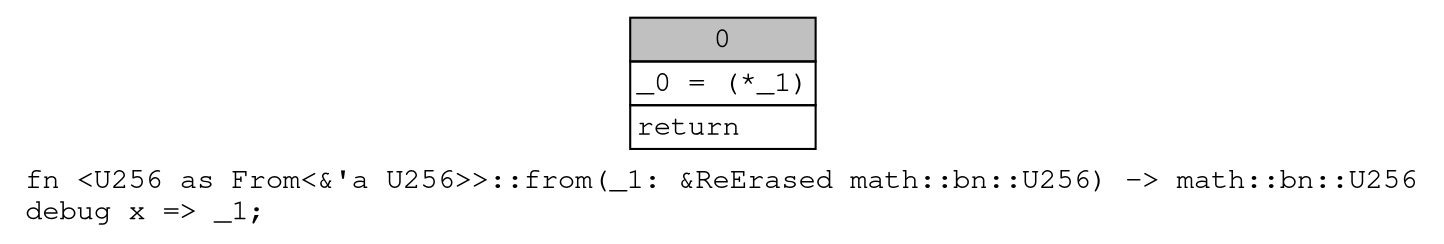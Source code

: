 digraph Mir_0_13951 {
    graph [fontname="Courier, monospace"];
    node [fontname="Courier, monospace"];
    edge [fontname="Courier, monospace"];
    label=<fn &lt;U256 as From&lt;&amp;'a U256&gt;&gt;::from(_1: &amp;ReErased math::bn::U256) -&gt; math::bn::U256<br align="left"/>debug x =&gt; _1;<br align="left"/>>;
    bb0__0_13951 [shape="none", label=<<table border="0" cellborder="1" cellspacing="0"><tr><td bgcolor="gray" align="center" colspan="1">0</td></tr><tr><td align="left" balign="left">_0 = (*_1)<br/></td></tr><tr><td align="left">return</td></tr></table>>];
}
